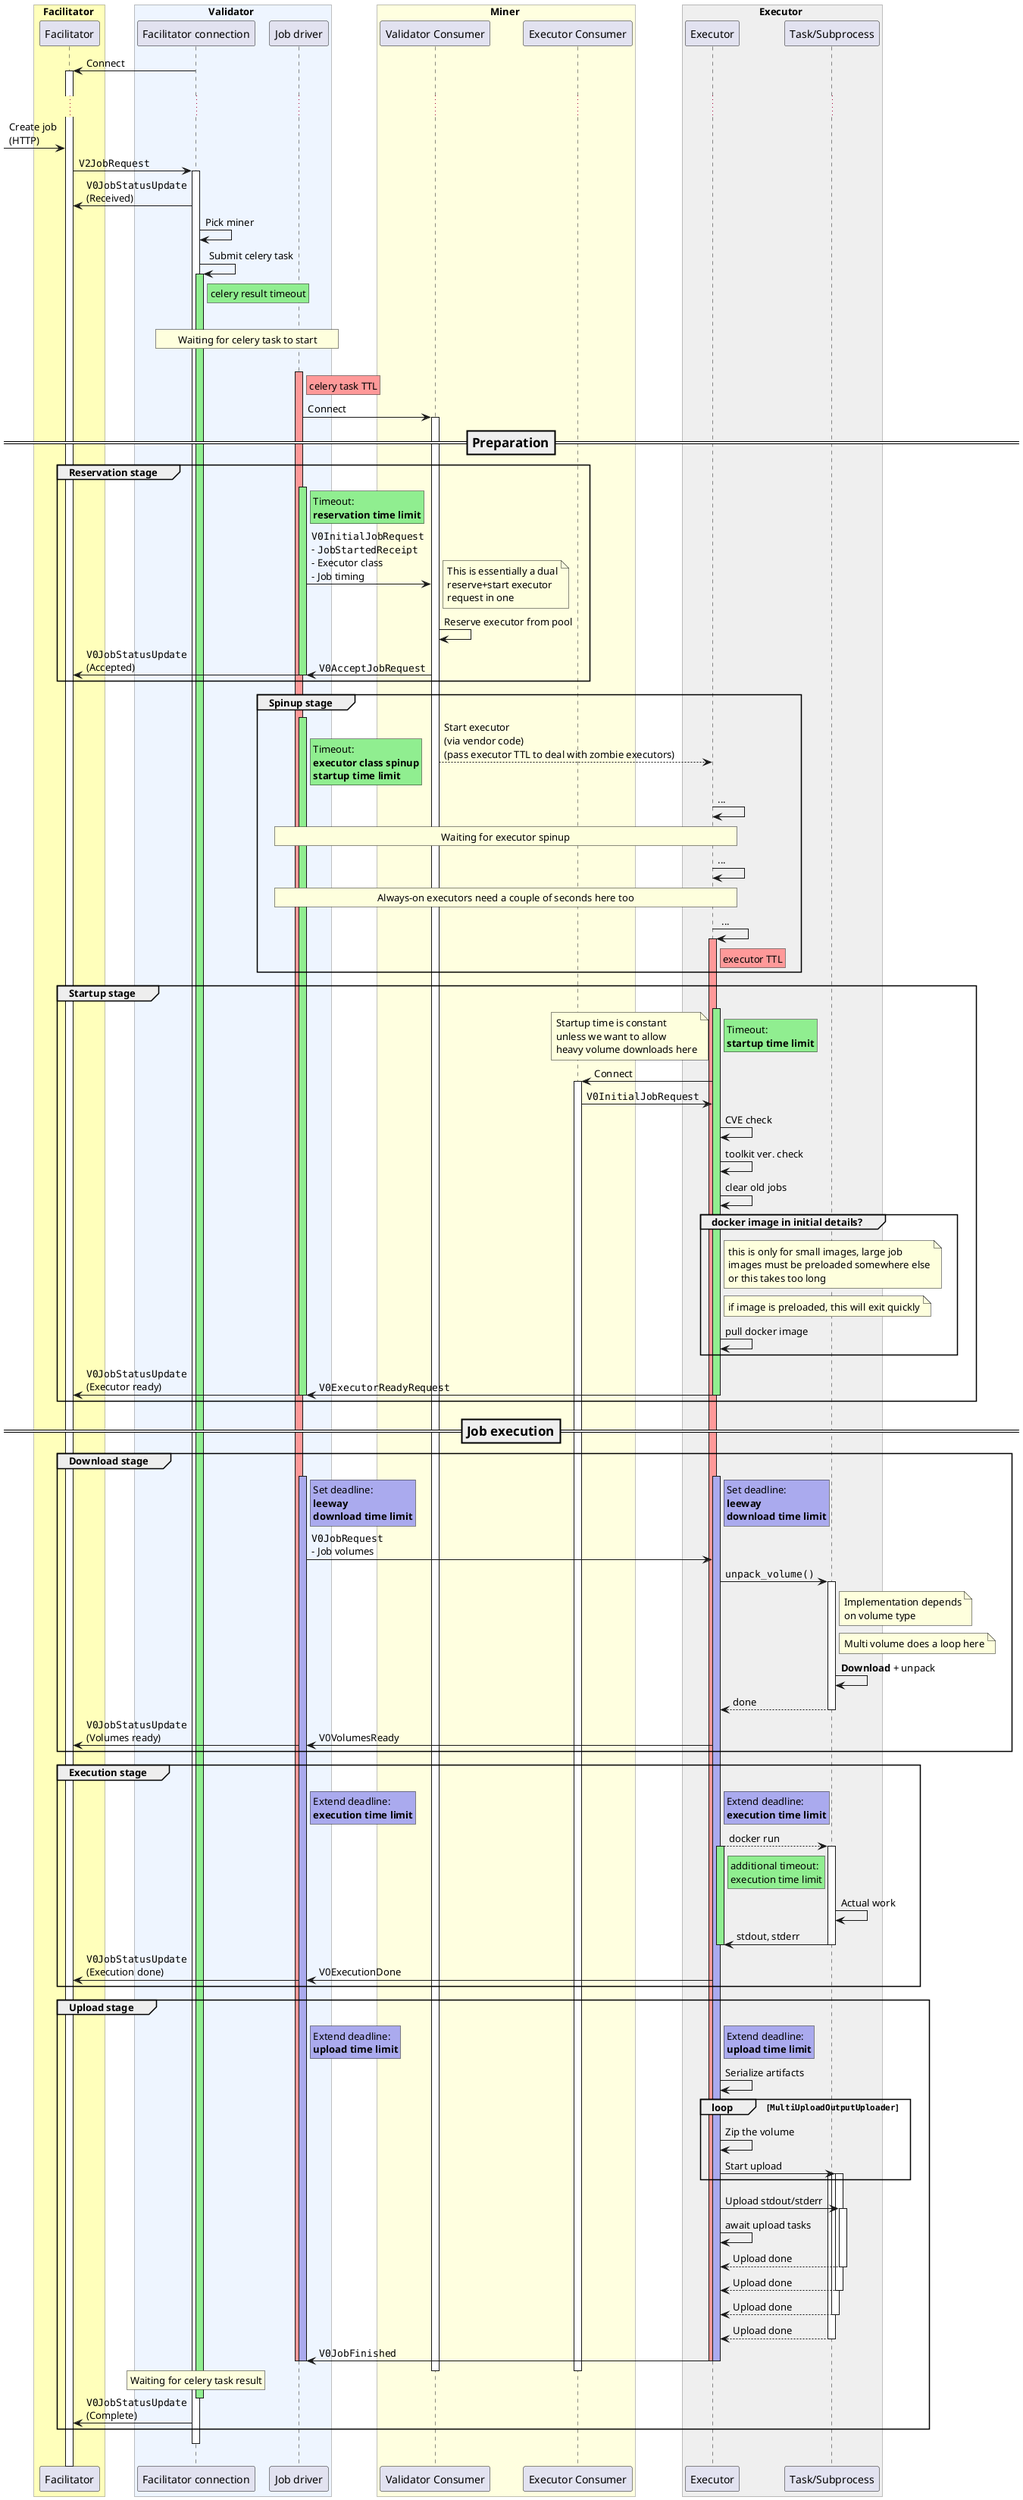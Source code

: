 @startuml
!pragma teoz true
skinparam sequenceBoxBorderColor #gray
box Facilitator #ffb
participant Facilitator
end box
box Validator #eef5ff
participant "Facilitator connection"
participant "Job driver"
end box
box Miner #lightyellow
participant "Validator Consumer"
participant "Executor Consumer"
end box
box Executor #efefef
participant Executor
participant "Task/Subprocess"
end box

"Facilitator connection" -> Facilitator: Connect
activate Facilitator
|||
...


-> Facilitator: Create job\n(HTTP)
Facilitator -> "Facilitator connection": ""V2JobRequest""
activate "Facilitator connection"
"Facilitator connection" -> Facilitator: ""V0JobStatusUpdate""\n(Received)

"Facilitator connection" -> "Facilitator connection": Pick miner
"Facilitator connection" -> "Facilitator connection": Submit celery task
activate "Facilitator connection" #lightgreen
rnote right of "Facilitator connection" #lightgreen: celery result timeout
|||
rnote over "Facilitator connection", "Job driver": Waiting for celery task to start
|||
activate "Job driver" #f99
rnote right of "Job driver" #f99: celery task TTL
"Job driver" -> "Validator Consumer": Connect
activate "Validator Consumer"


== =Preparation ==

group Reservation stage
activate "Job driver" #lightgreen
rnote right of "Job driver" #lightgreen: Timeout:\n**reservation time limit**
"Job driver" -> "Validator Consumer": ""V0InitialJobRequest""\n- ""JobStartedReceipt""\n- Executor class\n- Job timing
&note right of "Validator Consumer": This is essentially a dual\nreserve+start executor\nrequest in one
"Validator Consumer" -> "Validator Consumer": Reserve executor from pool
"Validator Consumer" -> "Job driver": ""V0AcceptJobRequest""
&"Job driver" -> Facilitator: ""V0JobStatusUpdate""\n(Accepted)
deactivate "Job driver"
end group

group Spinup stage
activate "Job driver" #lightgreen
rnote right of "Job driver" #lightgreen: Timeout:\n**executor class spinup**\n**startup time limit**
&"Validator Consumer" --> Executor: Start executor\n(via vendor code)\n(pass executor TTL to deal with zombie executors)
Executor -> Executor: ...
rnote over "Job driver", Executor: Waiting for executor spinup
Executor -> Executor: ...
rnote over "Job driver", Executor: Always-on executors need a couple of seconds here too
Executor -> Executor: ...

activate Executor #f99
rnote right of Executor #f99: executor TTL
end group

group Startup stage
activate Executor #lightgreen
rnote right of "Executor" #lightgreen: Timeout:\n**startup time limit**
&note left of "Executor": Startup time is constant\nunless we want to allow\nheavy volume downloads here

Executor -> "Executor Consumer": Connect
activate "Executor Consumer"
"Executor Consumer" -> Executor: ""V0InitialJobRequest""
Executor -> "Executor": CVE check
Executor -> "Executor": toolkit ver. check
Executor -> Executor: clear old jobs
group docker image in initial details?
note right of Executor: this is only for small images, large job\nimages must be preloaded somewhere else\nor this takes too long
note right of Executor: if image is preloaded, this will exit quickly
Executor -> Executor: pull docker image
end group
Executor -> "Job driver": ""V0ExecutorReadyRequest""
&"Job driver" -> Facilitator: ""V0JobStatusUpdate""\n(Executor ready)
deactivate "Job driver"
deactivate Executor
end group

== =Job execution ==

group Download stage
activate "Job driver" #aae
activate Executor #aae
rnote right of "Job driver" #aae: Set deadline:\n**leeway**\n**download time limit**
&rnote right of Executor #aae: Set deadline:\n**leeway**\n**download time limit**

"Job driver" -> "Executor": ""V0JobRequest""\n- Job volumes
Executor -> "Task/Subprocess": ""unpack_volume()""
activate "Task/Subprocess"
note right of "Task/Subprocess": Implementation depends\non volume type
note right of "Task/Subprocess": Multi volume does a loop here
"Task/Subprocess" -> "Task/Subprocess": **Download** + unpack
return done
deactivate "Task/Subprocess"
"Executor" -> "Job driver": V0VolumesReady
&"Job driver" -> Facilitator: ""V0JobStatusUpdate""\n(Volumes ready)
end group


group Execution stage
rnote right of "Job driver" #aae: Extend deadline:\n**execution time limit**
&rnote right of Executor #aae: Extend deadline:\n**execution time limit**

Executor --> "Task/Subprocess": docker run
activate Executor #lightgreen
rnote right of Executor #lightgreen: additional timeout:\nexecution time limit
activate "Task/Subprocess"
"Task/Subprocess" -> "Task/Subprocess": Actual work
"Task/Subprocess" -> Executor: stdout, stderr
deactivate "Task/Subprocess"
deactivate Executor

"Executor" -> "Job driver": V0ExecutionDone
&"Job driver" -> Facilitator: ""V0JobStatusUpdate""\n(Execution done)
end group

group Upload stage
rnote right of "Job driver" #aae: Extend deadline:\n**upload time limit**
&rnote right of Executor #aae: Extend deadline:\n**upload time limit**

Executor -> Executor: Serialize artifacts
loop ""MultiUploadOutputUploader""
Executor -> Executor: Zip the volume
Executor -> "Task/Subprocess": Start upload
activate "Task/Subprocess"
activate "Task/Subprocess"
activate "Task/Subprocess"
end loop
Executor -> "Task/Subprocess": Upload stdout/stderr
activate "Task/Subprocess"
Executor -> Executor: await upload tasks
"Task/Subprocess" --> Executor: Upload done
deactivate "Task/Subprocess"
"Task/Subprocess" --> Executor: Upload done
deactivate "Task/Subprocess"
"Task/Subprocess" --> Executor: Upload done
deactivate "Task/Subprocess"
"Task/Subprocess" --> Executor: Upload done
deactivate "Task/Subprocess"
Executor -> "Job driver": ""V0JobFinished""
deactivate Executor
deactivate "Job driver"

deactivate "Executor Consumer"
deactivate "Validator Consumer"
deactivate "Job driver"
deactivate Executor

rnote over "Facilitator connection": Waiting for celery task result
deactivate "Facilitator connection"
"Facilitator connection" -> Facilitator: ""V0JobStatusUpdate""\n(Complete)
end group

deactivate "Facilitator connection"
|||
@enduml
